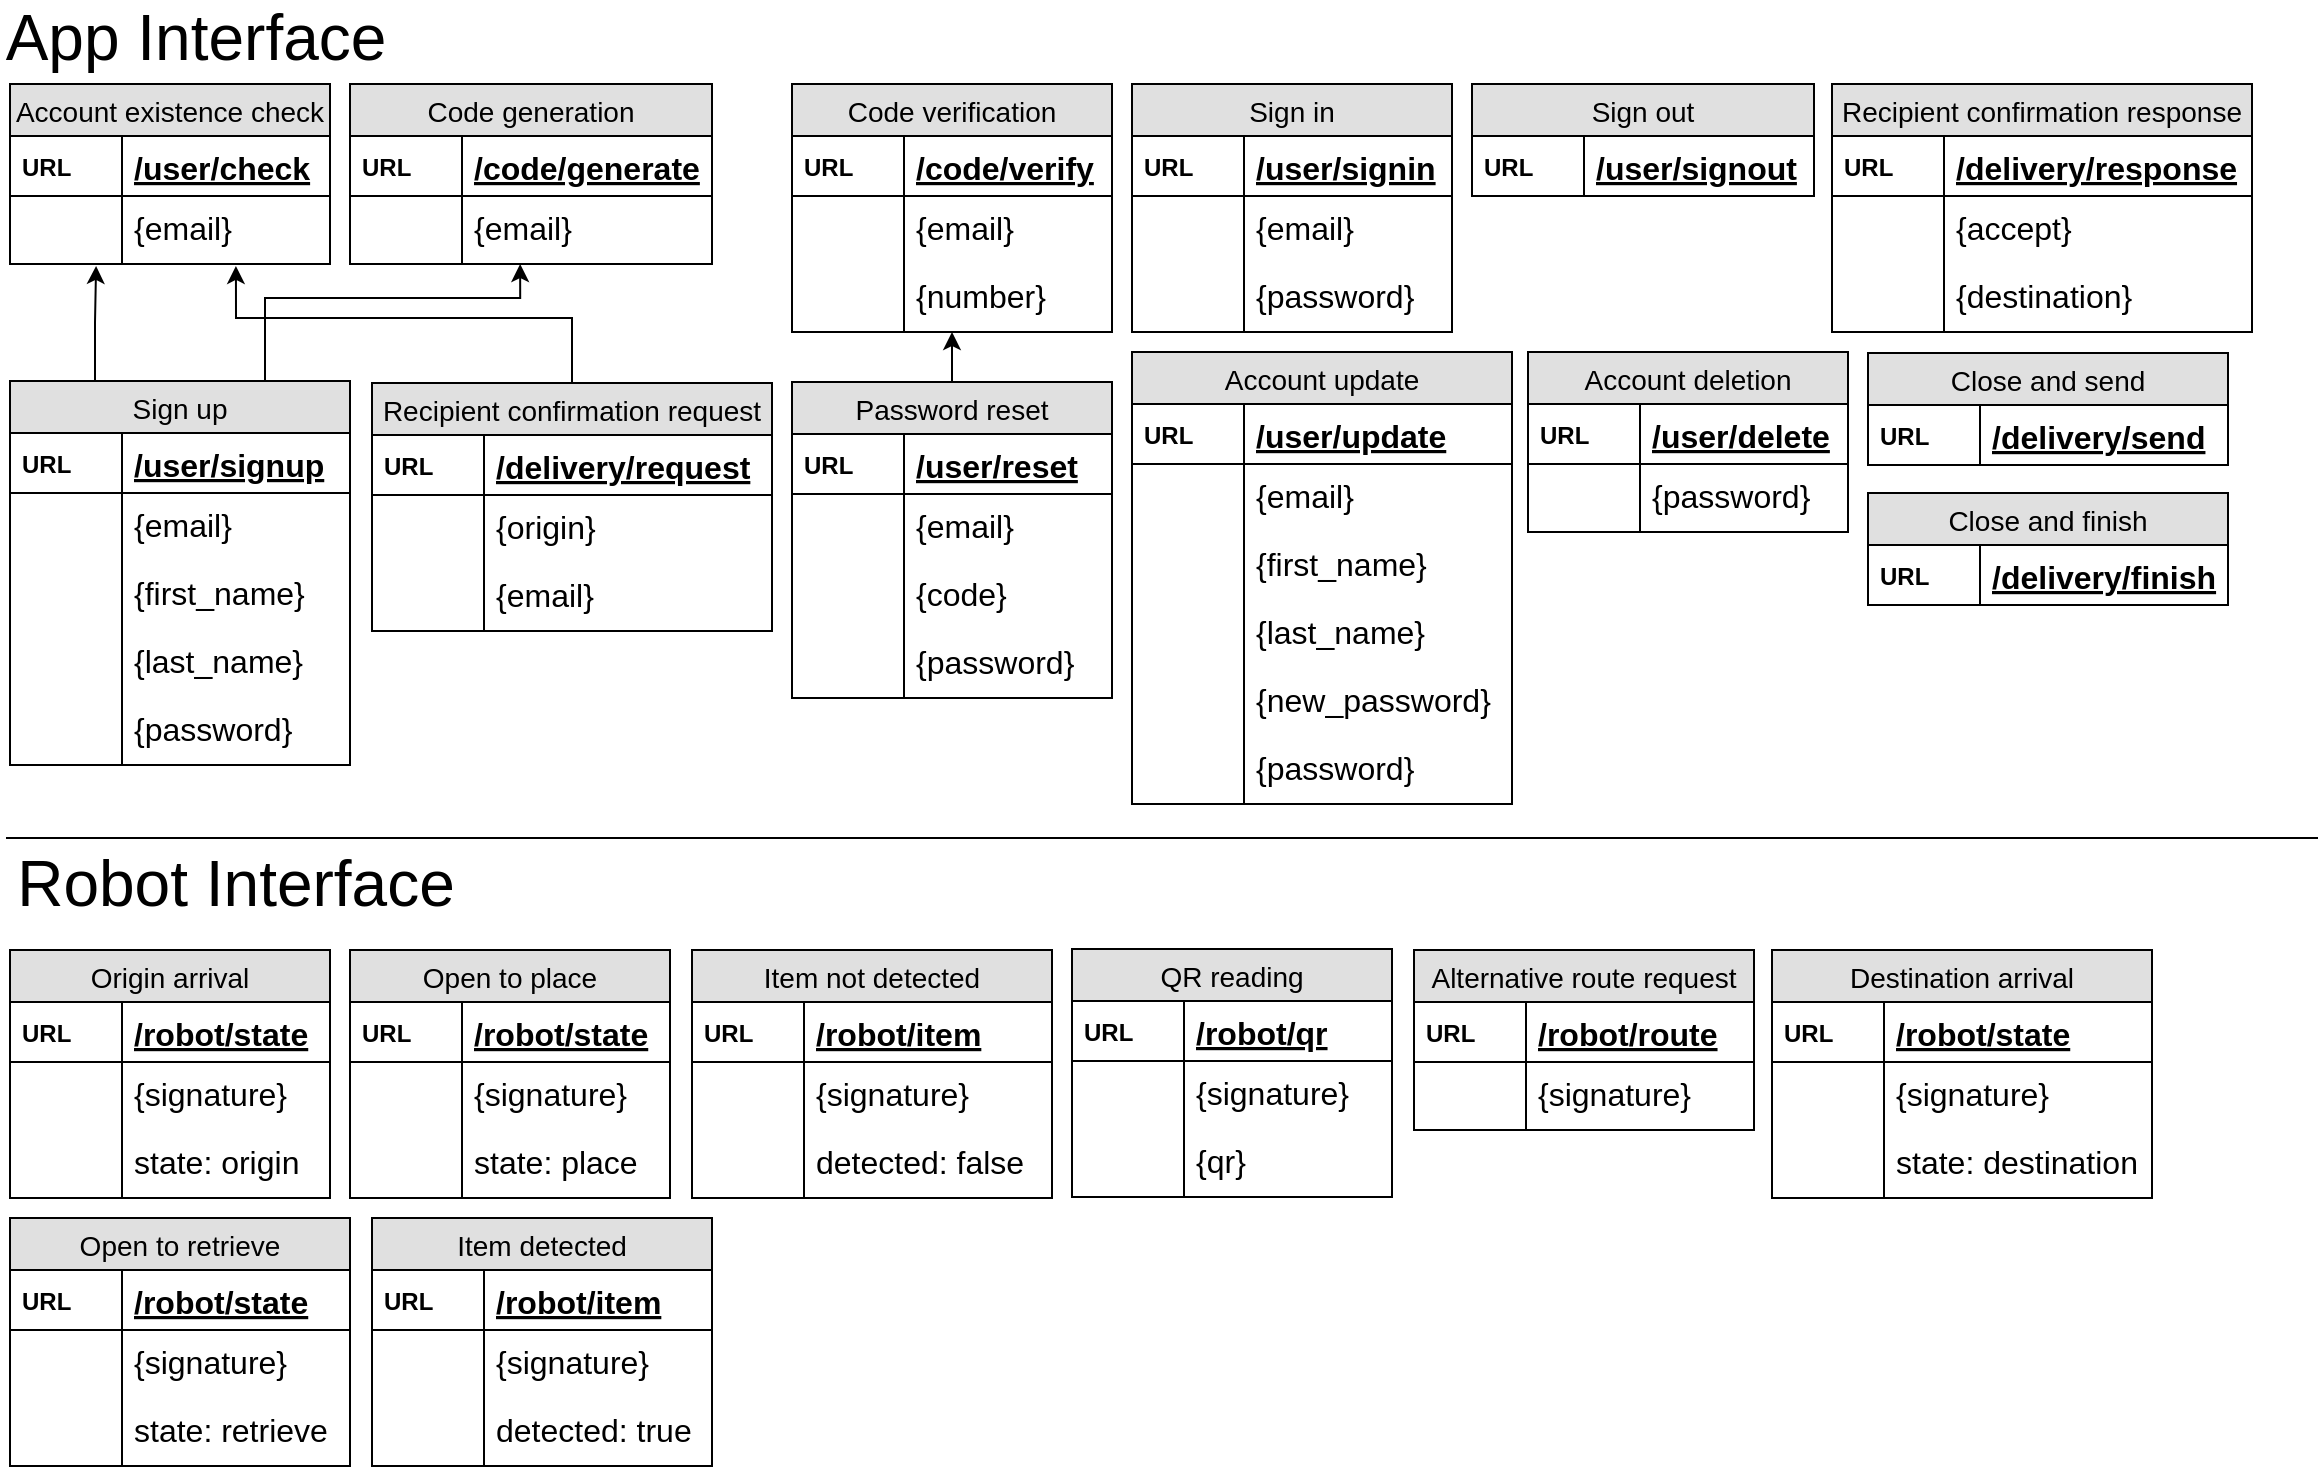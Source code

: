 <mxfile version="11.3.0" type="device" pages="1"><diagram id="qLUokXjdea6QC3ygZFsw" name="Page-1"><mxGraphModel dx="854" dy="490" grid="1" gridSize="10" guides="1" tooltips="1" connect="1" arrows="1" fold="1" page="1" pageScale="1" pageWidth="1169" pageHeight="827" math="0" shadow="0"><root><mxCell id="0"/><mxCell id="1" parent="0"/><mxCell id="Fvq5YDU1oEc0X2YI_mWo-116" style="edgeStyle=orthogonalEdgeStyle;rounded=0;orthogonalLoop=1;jettySize=auto;html=1;exitX=0.25;exitY=0;exitDx=0;exitDy=0;entryX=0.269;entryY=1.029;entryDx=0;entryDy=0;entryPerimeter=0;fontSize=16;" parent="1" source="Fvq5YDU1oEc0X2YI_mWo-38" target="Fvq5YDU1oEc0X2YI_mWo-17" edge="1"><mxGeometry relative="1" as="geometry"/></mxCell><mxCell id="Fvq5YDU1oEc0X2YI_mWo-119" style="edgeStyle=orthogonalEdgeStyle;rounded=0;orthogonalLoop=1;jettySize=auto;html=1;exitX=0.75;exitY=0;exitDx=0;exitDy=0;entryX=0.47;entryY=1;entryDx=0;entryDy=0;entryPerimeter=0;fontSize=16;" parent="1" source="Fvq5YDU1oEc0X2YI_mWo-38" target="Fvq5YDU1oEc0X2YI_mWo-22" edge="1"><mxGeometry relative="1" as="geometry"><Array as="points"><mxPoint x="137" y="150"/><mxPoint x="264" y="150"/></Array></mxGeometry></mxCell><mxCell id="Fvq5YDU1oEc0X2YI_mWo-38" value="Sign up" style="swimlane;fontStyle=0;childLayout=stackLayout;horizontal=1;startSize=26;fillColor=#e0e0e0;horizontalStack=0;resizeParent=1;resizeParentMax=0;resizeLast=0;collapsible=1;marginBottom=0;swimlaneFillColor=#ffffff;align=center;fontSize=14;" parent="1" vertex="1"><mxGeometry x="9" y="191.5" width="170" height="192" as="geometry"/></mxCell><mxCell id="Fvq5YDU1oEc0X2YI_mWo-39" value="/user/signup" style="shape=partialRectangle;top=0;left=0;right=0;bottom=1;align=left;verticalAlign=middle;fillColor=none;spacingLeft=60;spacingRight=4;overflow=hidden;rotatable=0;points=[[0,0.5],[1,0.5]];portConstraint=eastwest;dropTarget=0;fontStyle=5;fontSize=16;" parent="Fvq5YDU1oEc0X2YI_mWo-38" vertex="1"><mxGeometry y="26" width="170" height="30" as="geometry"/></mxCell><mxCell id="Fvq5YDU1oEc0X2YI_mWo-40" value="URL" style="shape=partialRectangle;fontStyle=1;top=0;left=0;bottom=0;fillColor=none;align=left;verticalAlign=middle;spacingLeft=4;spacingRight=4;overflow=hidden;rotatable=0;points=[];portConstraint=eastwest;part=1;fontSize=12;" parent="Fvq5YDU1oEc0X2YI_mWo-39" vertex="1" connectable="0"><mxGeometry width="56" height="30" as="geometry"/></mxCell><mxCell id="Fvq5YDU1oEc0X2YI_mWo-41" value="{email}" style="shape=partialRectangle;top=0;left=0;right=0;bottom=0;align=left;verticalAlign=top;fillColor=none;spacingLeft=60;spacingRight=4;overflow=hidden;rotatable=0;points=[[0,0.5],[1,0.5]];portConstraint=eastwest;dropTarget=0;fontSize=16;" parent="Fvq5YDU1oEc0X2YI_mWo-38" vertex="1"><mxGeometry y="56" width="170" height="34" as="geometry"/></mxCell><mxCell id="Fvq5YDU1oEc0X2YI_mWo-42" value="" style="shape=partialRectangle;top=0;left=0;bottom=0;fillColor=none;align=left;verticalAlign=top;spacingLeft=4;spacingRight=4;overflow=hidden;rotatable=0;points=[];portConstraint=eastwest;part=1;fontSize=12;" parent="Fvq5YDU1oEc0X2YI_mWo-41" vertex="1" connectable="0"><mxGeometry width="56" height="34" as="geometry"/></mxCell><mxCell id="Fvq5YDU1oEc0X2YI_mWo-45" value="{first_name}" style="shape=partialRectangle;top=0;left=0;right=0;bottom=0;align=left;verticalAlign=top;fillColor=none;spacingLeft=60;spacingRight=4;overflow=hidden;rotatable=0;points=[[0,0.5],[1,0.5]];portConstraint=eastwest;dropTarget=0;fontSize=16;" parent="Fvq5YDU1oEc0X2YI_mWo-38" vertex="1"><mxGeometry y="90" width="170" height="34" as="geometry"/></mxCell><mxCell id="Fvq5YDU1oEc0X2YI_mWo-46" value="" style="shape=partialRectangle;top=0;left=0;bottom=0;fillColor=none;align=left;verticalAlign=top;spacingLeft=4;spacingRight=4;overflow=hidden;rotatable=0;points=[];portConstraint=eastwest;part=1;fontSize=12;" parent="Fvq5YDU1oEc0X2YI_mWo-45" vertex="1" connectable="0"><mxGeometry width="56" height="34" as="geometry"/></mxCell><mxCell id="Fvq5YDU1oEc0X2YI_mWo-47" value="{last_name}" style="shape=partialRectangle;top=0;left=0;right=0;bottom=0;align=left;verticalAlign=top;fillColor=none;spacingLeft=60;spacingRight=4;overflow=hidden;rotatable=0;points=[[0,0.5],[1,0.5]];portConstraint=eastwest;dropTarget=0;fontSize=16;" parent="Fvq5YDU1oEc0X2YI_mWo-38" vertex="1"><mxGeometry y="124" width="170" height="34" as="geometry"/></mxCell><mxCell id="Fvq5YDU1oEc0X2YI_mWo-48" value="" style="shape=partialRectangle;top=0;left=0;bottom=0;fillColor=none;align=left;verticalAlign=top;spacingLeft=4;spacingRight=4;overflow=hidden;rotatable=0;points=[];portConstraint=eastwest;part=1;fontSize=12;" parent="Fvq5YDU1oEc0X2YI_mWo-47" vertex="1" connectable="0"><mxGeometry width="56" height="34" as="geometry"/></mxCell><mxCell id="Fvq5YDU1oEc0X2YI_mWo-43" value="{password}" style="shape=partialRectangle;top=0;left=0;right=0;bottom=0;align=left;verticalAlign=top;fillColor=none;spacingLeft=60;spacingRight=4;overflow=hidden;rotatable=0;points=[[0,0.5],[1,0.5]];portConstraint=eastwest;dropTarget=0;fontSize=16;" parent="Fvq5YDU1oEc0X2YI_mWo-38" vertex="1"><mxGeometry y="158" width="170" height="34" as="geometry"/></mxCell><mxCell id="Fvq5YDU1oEc0X2YI_mWo-44" value="" style="shape=partialRectangle;top=0;left=0;bottom=0;fillColor=none;align=left;verticalAlign=top;spacingLeft=4;spacingRight=4;overflow=hidden;rotatable=0;points=[];portConstraint=eastwest;part=1;fontSize=12;" parent="Fvq5YDU1oEc0X2YI_mWo-43" vertex="1" connectable="0"><mxGeometry width="56" height="34" as="geometry"/></mxCell><mxCell id="yZkCnDi-gQX_bTJoA0Rs-11" value="" style="endArrow=none;html=1;" parent="1" edge="1"><mxGeometry width="50" height="50" relative="1" as="geometry"><mxPoint x="7" y="420" as="sourcePoint"/><mxPoint x="1163" y="420" as="targetPoint"/></mxGeometry></mxCell><mxCell id="yZkCnDi-gQX_bTJoA0Rs-22" value="App Interface" style="text;html=1;strokeColor=none;fillColor=none;align=center;verticalAlign=middle;whiteSpace=wrap;rounded=0;fontSize=32;" parent="1" vertex="1"><mxGeometry x="4" y="10" width="196" height="20" as="geometry"/></mxCell><mxCell id="yZkCnDi-gQX_bTJoA0Rs-24" value="Robot Interface" style="text;html=1;strokeColor=none;fillColor=none;align=center;verticalAlign=middle;whiteSpace=wrap;rounded=0;fontSize=32;" parent="1" vertex="1"><mxGeometry x="9" y="433" width="226" height="20" as="geometry"/></mxCell><mxCell id="Fvq5YDU1oEc0X2YI_mWo-12" value="Account existence check" style="swimlane;fontStyle=0;childLayout=stackLayout;horizontal=1;startSize=26;fillColor=#e0e0e0;horizontalStack=0;resizeParent=1;resizeParentMax=0;resizeLast=0;collapsible=1;marginBottom=0;swimlaneFillColor=#ffffff;align=center;fontSize=14;" parent="1" vertex="1"><mxGeometry x="9" y="43" width="160" height="90" as="geometry"/></mxCell><mxCell id="Fvq5YDU1oEc0X2YI_mWo-15" value="/user/check" style="shape=partialRectangle;top=0;left=0;right=0;bottom=1;align=left;verticalAlign=middle;fillColor=none;spacingLeft=60;spacingRight=4;overflow=hidden;rotatable=0;points=[[0,0.5],[1,0.5]];portConstraint=eastwest;dropTarget=0;fontStyle=5;fontSize=16;" parent="Fvq5YDU1oEc0X2YI_mWo-12" vertex="1"><mxGeometry y="26" width="160" height="30" as="geometry"/></mxCell><mxCell id="Fvq5YDU1oEc0X2YI_mWo-16" value="URL" style="shape=partialRectangle;fontStyle=1;top=0;left=0;bottom=0;fillColor=none;align=left;verticalAlign=middle;spacingLeft=4;spacingRight=4;overflow=hidden;rotatable=0;points=[];portConstraint=eastwest;part=1;fontSize=12;" parent="Fvq5YDU1oEc0X2YI_mWo-15" vertex="1" connectable="0"><mxGeometry width="56" height="30" as="geometry"/></mxCell><mxCell id="Fvq5YDU1oEc0X2YI_mWo-17" value="{email}" style="shape=partialRectangle;top=0;left=0;right=0;bottom=0;align=left;verticalAlign=top;fillColor=none;spacingLeft=60;spacingRight=4;overflow=hidden;rotatable=0;points=[[0,0.5],[1,0.5]];portConstraint=eastwest;dropTarget=0;fontSize=16;" parent="Fvq5YDU1oEc0X2YI_mWo-12" vertex="1"><mxGeometry y="56" width="160" height="34" as="geometry"/></mxCell><mxCell id="Fvq5YDU1oEc0X2YI_mWo-18" value="" style="shape=partialRectangle;top=0;left=0;bottom=0;fillColor=none;align=left;verticalAlign=top;spacingLeft=4;spacingRight=4;overflow=hidden;rotatable=0;points=[];portConstraint=eastwest;part=1;fontSize=12;" parent="Fvq5YDU1oEc0X2YI_mWo-17" vertex="1" connectable="0"><mxGeometry width="56" height="34" as="geometry"/></mxCell><mxCell id="Fvq5YDU1oEc0X2YI_mWo-19" value="Code generation" style="swimlane;fontStyle=0;childLayout=stackLayout;horizontal=1;startSize=26;fillColor=#e0e0e0;horizontalStack=0;resizeParent=1;resizeParentMax=0;resizeLast=0;collapsible=1;marginBottom=0;swimlaneFillColor=#ffffff;align=center;fontSize=14;" parent="1" vertex="1"><mxGeometry x="179" y="43" width="181" height="90" as="geometry"/></mxCell><mxCell id="Fvq5YDU1oEc0X2YI_mWo-20" value="/code/generate" style="shape=partialRectangle;top=0;left=0;right=0;bottom=1;align=left;verticalAlign=middle;fillColor=none;spacingLeft=60;spacingRight=4;overflow=hidden;rotatable=0;points=[[0,0.5],[1,0.5]];portConstraint=eastwest;dropTarget=0;fontStyle=5;fontSize=16;" parent="Fvq5YDU1oEc0X2YI_mWo-19" vertex="1"><mxGeometry y="26" width="181" height="30" as="geometry"/></mxCell><mxCell id="Fvq5YDU1oEc0X2YI_mWo-21" value="URL" style="shape=partialRectangle;fontStyle=1;top=0;left=0;bottom=0;fillColor=none;align=left;verticalAlign=middle;spacingLeft=4;spacingRight=4;overflow=hidden;rotatable=0;points=[];portConstraint=eastwest;part=1;fontSize=12;" parent="Fvq5YDU1oEc0X2YI_mWo-20" vertex="1" connectable="0"><mxGeometry width="56" height="30" as="geometry"/></mxCell><mxCell id="Fvq5YDU1oEc0X2YI_mWo-22" value="{email}" style="shape=partialRectangle;top=0;left=0;right=0;bottom=0;align=left;verticalAlign=top;fillColor=none;spacingLeft=60;spacingRight=4;overflow=hidden;rotatable=0;points=[[0,0.5],[1,0.5]];portConstraint=eastwest;dropTarget=0;fontSize=16;" parent="Fvq5YDU1oEc0X2YI_mWo-19" vertex="1"><mxGeometry y="56" width="181" height="34" as="geometry"/></mxCell><mxCell id="Fvq5YDU1oEc0X2YI_mWo-23" value="" style="shape=partialRectangle;top=0;left=0;bottom=0;fillColor=none;align=left;verticalAlign=top;spacingLeft=4;spacingRight=4;overflow=hidden;rotatable=0;points=[];portConstraint=eastwest;part=1;fontSize=12;" parent="Fvq5YDU1oEc0X2YI_mWo-22" vertex="1" connectable="0"><mxGeometry width="56" height="34" as="geometry"/></mxCell><mxCell id="Fvq5YDU1oEc0X2YI_mWo-24" value="Code verification" style="swimlane;fontStyle=0;childLayout=stackLayout;horizontal=1;startSize=26;fillColor=#e0e0e0;horizontalStack=0;resizeParent=1;resizeParentMax=0;resizeLast=0;collapsible=1;marginBottom=0;swimlaneFillColor=#ffffff;align=center;fontSize=14;" parent="1" vertex="1"><mxGeometry x="400" y="43" width="160" height="124" as="geometry"/></mxCell><mxCell id="Fvq5YDU1oEc0X2YI_mWo-25" value="/code/verify" style="shape=partialRectangle;top=0;left=0;right=0;bottom=1;align=left;verticalAlign=middle;fillColor=none;spacingLeft=60;spacingRight=4;overflow=hidden;rotatable=0;points=[[0,0.5],[1,0.5]];portConstraint=eastwest;dropTarget=0;fontStyle=5;fontSize=16;" parent="Fvq5YDU1oEc0X2YI_mWo-24" vertex="1"><mxGeometry y="26" width="160" height="30" as="geometry"/></mxCell><mxCell id="Fvq5YDU1oEc0X2YI_mWo-26" value="URL" style="shape=partialRectangle;fontStyle=1;top=0;left=0;bottom=0;fillColor=none;align=left;verticalAlign=middle;spacingLeft=4;spacingRight=4;overflow=hidden;rotatable=0;points=[];portConstraint=eastwest;part=1;fontSize=12;" parent="Fvq5YDU1oEc0X2YI_mWo-25" vertex="1" connectable="0"><mxGeometry width="56" height="30" as="geometry"/></mxCell><mxCell id="Fvq5YDU1oEc0X2YI_mWo-27" value="{email}" style="shape=partialRectangle;top=0;left=0;right=0;bottom=0;align=left;verticalAlign=top;fillColor=none;spacingLeft=60;spacingRight=4;overflow=hidden;rotatable=0;points=[[0,0.5],[1,0.5]];portConstraint=eastwest;dropTarget=0;fontSize=16;" parent="Fvq5YDU1oEc0X2YI_mWo-24" vertex="1"><mxGeometry y="56" width="160" height="34" as="geometry"/></mxCell><mxCell id="Fvq5YDU1oEc0X2YI_mWo-28" value="" style="shape=partialRectangle;top=0;left=0;bottom=0;fillColor=none;align=left;verticalAlign=top;spacingLeft=4;spacingRight=4;overflow=hidden;rotatable=0;points=[];portConstraint=eastwest;part=1;fontSize=12;" parent="Fvq5YDU1oEc0X2YI_mWo-27" vertex="1" connectable="0"><mxGeometry width="56" height="34" as="geometry"/></mxCell><mxCell id="Fvq5YDU1oEc0X2YI_mWo-29" value="{number}" style="shape=partialRectangle;top=0;left=0;right=0;bottom=0;align=left;verticalAlign=top;fillColor=none;spacingLeft=60;spacingRight=4;overflow=hidden;rotatable=0;points=[[0,0.5],[1,0.5]];portConstraint=eastwest;dropTarget=0;fontSize=16;" parent="Fvq5YDU1oEc0X2YI_mWo-24" vertex="1"><mxGeometry y="90" width="160" height="34" as="geometry"/></mxCell><mxCell id="Fvq5YDU1oEc0X2YI_mWo-30" value="" style="shape=partialRectangle;top=0;left=0;bottom=0;fillColor=none;align=left;verticalAlign=top;spacingLeft=4;spacingRight=4;overflow=hidden;rotatable=0;points=[];portConstraint=eastwest;part=1;fontSize=12;" parent="Fvq5YDU1oEc0X2YI_mWo-29" vertex="1" connectable="0"><mxGeometry width="56" height="34" as="geometry"/></mxCell><mxCell id="Fvq5YDU1oEc0X2YI_mWo-31" value="Sign in" style="swimlane;fontStyle=0;childLayout=stackLayout;horizontal=1;startSize=26;fillColor=#e0e0e0;horizontalStack=0;resizeParent=1;resizeParentMax=0;resizeLast=0;collapsible=1;marginBottom=0;swimlaneFillColor=#ffffff;align=center;fontSize=14;" parent="1" vertex="1"><mxGeometry x="570" y="43" width="160" height="124" as="geometry"/></mxCell><mxCell id="Fvq5YDU1oEc0X2YI_mWo-32" value="/user/signin" style="shape=partialRectangle;top=0;left=0;right=0;bottom=1;align=left;verticalAlign=middle;fillColor=none;spacingLeft=60;spacingRight=4;overflow=hidden;rotatable=0;points=[[0,0.5],[1,0.5]];portConstraint=eastwest;dropTarget=0;fontStyle=5;fontSize=16;" parent="Fvq5YDU1oEc0X2YI_mWo-31" vertex="1"><mxGeometry y="26" width="160" height="30" as="geometry"/></mxCell><mxCell id="Fvq5YDU1oEc0X2YI_mWo-33" value="URL" style="shape=partialRectangle;fontStyle=1;top=0;left=0;bottom=0;fillColor=none;align=left;verticalAlign=middle;spacingLeft=4;spacingRight=4;overflow=hidden;rotatable=0;points=[];portConstraint=eastwest;part=1;fontSize=12;" parent="Fvq5YDU1oEc0X2YI_mWo-32" vertex="1" connectable="0"><mxGeometry width="56" height="30" as="geometry"/></mxCell><mxCell id="Fvq5YDU1oEc0X2YI_mWo-34" value="{email}" style="shape=partialRectangle;top=0;left=0;right=0;bottom=0;align=left;verticalAlign=top;fillColor=none;spacingLeft=60;spacingRight=4;overflow=hidden;rotatable=0;points=[[0,0.5],[1,0.5]];portConstraint=eastwest;dropTarget=0;fontSize=16;" parent="Fvq5YDU1oEc0X2YI_mWo-31" vertex="1"><mxGeometry y="56" width="160" height="34" as="geometry"/></mxCell><mxCell id="Fvq5YDU1oEc0X2YI_mWo-35" value="" style="shape=partialRectangle;top=0;left=0;bottom=0;fillColor=none;align=left;verticalAlign=top;spacingLeft=4;spacingRight=4;overflow=hidden;rotatable=0;points=[];portConstraint=eastwest;part=1;fontSize=12;" parent="Fvq5YDU1oEc0X2YI_mWo-34" vertex="1" connectable="0"><mxGeometry width="56" height="34" as="geometry"/></mxCell><mxCell id="Fvq5YDU1oEc0X2YI_mWo-36" value="{password}" style="shape=partialRectangle;top=0;left=0;right=0;bottom=0;align=left;verticalAlign=top;fillColor=none;spacingLeft=60;spacingRight=4;overflow=hidden;rotatable=0;points=[[0,0.5],[1,0.5]];portConstraint=eastwest;dropTarget=0;fontSize=16;" parent="Fvq5YDU1oEc0X2YI_mWo-31" vertex="1"><mxGeometry y="90" width="160" height="34" as="geometry"/></mxCell><mxCell id="Fvq5YDU1oEc0X2YI_mWo-37" value="" style="shape=partialRectangle;top=0;left=0;bottom=0;fillColor=none;align=left;verticalAlign=top;spacingLeft=4;spacingRight=4;overflow=hidden;rotatable=0;points=[];portConstraint=eastwest;part=1;fontSize=12;" parent="Fvq5YDU1oEc0X2YI_mWo-36" vertex="1" connectable="0"><mxGeometry width="56" height="34" as="geometry"/></mxCell><mxCell id="Fvq5YDU1oEc0X2YI_mWo-120" style="edgeStyle=orthogonalEdgeStyle;rounded=0;orthogonalLoop=1;jettySize=auto;html=1;exitX=0.5;exitY=0;exitDx=0;exitDy=0;entryX=0.5;entryY=1;entryDx=0;entryDy=0;entryPerimeter=0;fontSize=16;" parent="1" source="Fvq5YDU1oEc0X2YI_mWo-49" target="Fvq5YDU1oEc0X2YI_mWo-29" edge="1"><mxGeometry relative="1" as="geometry"/></mxCell><mxCell id="Fvq5YDU1oEc0X2YI_mWo-49" value="Password reset" style="swimlane;fontStyle=0;childLayout=stackLayout;horizontal=1;startSize=26;fillColor=#e0e0e0;horizontalStack=0;resizeParent=1;resizeParentMax=0;resizeLast=0;collapsible=1;marginBottom=0;swimlaneFillColor=#ffffff;align=center;fontSize=14;" parent="1" vertex="1"><mxGeometry x="400" y="192" width="160" height="158" as="geometry"/></mxCell><mxCell id="Fvq5YDU1oEc0X2YI_mWo-50" value="/user/reset" style="shape=partialRectangle;top=0;left=0;right=0;bottom=1;align=left;verticalAlign=middle;fillColor=none;spacingLeft=60;spacingRight=4;overflow=hidden;rotatable=0;points=[[0,0.5],[1,0.5]];portConstraint=eastwest;dropTarget=0;fontStyle=5;fontSize=16;" parent="Fvq5YDU1oEc0X2YI_mWo-49" vertex="1"><mxGeometry y="26" width="160" height="30" as="geometry"/></mxCell><mxCell id="Fvq5YDU1oEc0X2YI_mWo-51" value="URL" style="shape=partialRectangle;fontStyle=1;top=0;left=0;bottom=0;fillColor=none;align=left;verticalAlign=middle;spacingLeft=4;spacingRight=4;overflow=hidden;rotatable=0;points=[];portConstraint=eastwest;part=1;fontSize=12;" parent="Fvq5YDU1oEc0X2YI_mWo-50" vertex="1" connectable="0"><mxGeometry width="56" height="30" as="geometry"/></mxCell><mxCell id="Fvq5YDU1oEc0X2YI_mWo-52" value="{email}" style="shape=partialRectangle;top=0;left=0;right=0;bottom=0;align=left;verticalAlign=top;fillColor=none;spacingLeft=60;spacingRight=4;overflow=hidden;rotatable=0;points=[[0,0.5],[1,0.5]];portConstraint=eastwest;dropTarget=0;fontSize=16;" parent="Fvq5YDU1oEc0X2YI_mWo-49" vertex="1"><mxGeometry y="56" width="160" height="34" as="geometry"/></mxCell><mxCell id="Fvq5YDU1oEc0X2YI_mWo-53" value="" style="shape=partialRectangle;top=0;left=0;bottom=0;fillColor=none;align=left;verticalAlign=top;spacingLeft=4;spacingRight=4;overflow=hidden;rotatable=0;points=[];portConstraint=eastwest;part=1;fontSize=12;" parent="Fvq5YDU1oEc0X2YI_mWo-52" vertex="1" connectable="0"><mxGeometry width="56" height="34" as="geometry"/></mxCell><mxCell id="Fvq5YDU1oEc0X2YI_mWo-56" value="{code}" style="shape=partialRectangle;top=0;left=0;right=0;bottom=0;align=left;verticalAlign=top;fillColor=none;spacingLeft=60;spacingRight=4;overflow=hidden;rotatable=0;points=[[0,0.5],[1,0.5]];portConstraint=eastwest;dropTarget=0;fontSize=16;" parent="Fvq5YDU1oEc0X2YI_mWo-49" vertex="1"><mxGeometry y="90" width="160" height="34" as="geometry"/></mxCell><mxCell id="Fvq5YDU1oEc0X2YI_mWo-57" value="" style="shape=partialRectangle;top=0;left=0;bottom=0;fillColor=none;align=left;verticalAlign=top;spacingLeft=4;spacingRight=4;overflow=hidden;rotatable=0;points=[];portConstraint=eastwest;part=1;fontSize=12;" parent="Fvq5YDU1oEc0X2YI_mWo-56" vertex="1" connectable="0"><mxGeometry width="56" height="34" as="geometry"/></mxCell><mxCell id="Fvq5YDU1oEc0X2YI_mWo-54" value="{password}" style="shape=partialRectangle;top=0;left=0;right=0;bottom=0;align=left;verticalAlign=top;fillColor=none;spacingLeft=60;spacingRight=4;overflow=hidden;rotatable=0;points=[[0,0.5],[1,0.5]];portConstraint=eastwest;dropTarget=0;fontSize=16;" parent="Fvq5YDU1oEc0X2YI_mWo-49" vertex="1"><mxGeometry y="124" width="160" height="34" as="geometry"/></mxCell><mxCell id="Fvq5YDU1oEc0X2YI_mWo-55" value="" style="shape=partialRectangle;top=0;left=0;bottom=0;fillColor=none;align=left;verticalAlign=top;spacingLeft=4;spacingRight=4;overflow=hidden;rotatable=0;points=[];portConstraint=eastwest;part=1;fontSize=12;" parent="Fvq5YDU1oEc0X2YI_mWo-54" vertex="1" connectable="0"><mxGeometry width="56" height="34" as="geometry"/></mxCell><mxCell id="Fvq5YDU1oEc0X2YI_mWo-58" value="Sign out" style="swimlane;fontStyle=0;childLayout=stackLayout;horizontal=1;startSize=26;fillColor=#e0e0e0;horizontalStack=0;resizeParent=1;resizeParentMax=0;resizeLast=0;collapsible=1;marginBottom=0;swimlaneFillColor=#ffffff;align=center;fontSize=14;" parent="1" vertex="1"><mxGeometry x="740" y="43" width="171" height="56" as="geometry"/></mxCell><mxCell id="Fvq5YDU1oEc0X2YI_mWo-59" value="/user/signout" style="shape=partialRectangle;top=0;left=0;right=0;bottom=1;align=left;verticalAlign=middle;fillColor=none;spacingLeft=60;spacingRight=4;overflow=hidden;rotatable=0;points=[[0,0.5],[1,0.5]];portConstraint=eastwest;dropTarget=0;fontStyle=5;fontSize=16;" parent="Fvq5YDU1oEc0X2YI_mWo-58" vertex="1"><mxGeometry y="26" width="171" height="30" as="geometry"/></mxCell><mxCell id="Fvq5YDU1oEc0X2YI_mWo-60" value="URL" style="shape=partialRectangle;fontStyle=1;top=0;left=0;bottom=0;fillColor=none;align=left;verticalAlign=middle;spacingLeft=4;spacingRight=4;overflow=hidden;rotatable=0;points=[];portConstraint=eastwest;part=1;fontSize=12;" parent="Fvq5YDU1oEc0X2YI_mWo-59" vertex="1" connectable="0"><mxGeometry width="56" height="30" as="geometry"/></mxCell><mxCell id="Fvq5YDU1oEc0X2YI_mWo-117" style="edgeStyle=orthogonalEdgeStyle;rounded=0;orthogonalLoop=1;jettySize=auto;html=1;exitX=0.5;exitY=0;exitDx=0;exitDy=0;entryX=0.706;entryY=1.029;entryDx=0;entryDy=0;entryPerimeter=0;fontSize=16;" parent="1" source="Fvq5YDU1oEc0X2YI_mWo-67" target="Fvq5YDU1oEc0X2YI_mWo-17" edge="1"><mxGeometry relative="1" as="geometry"><Array as="points"><mxPoint x="290" y="160"/><mxPoint x="122" y="160"/></Array></mxGeometry></mxCell><mxCell id="Fvq5YDU1oEc0X2YI_mWo-67" value="Recipient confirmation request" style="swimlane;fontStyle=0;childLayout=stackLayout;horizontal=1;startSize=26;fillColor=#e0e0e0;horizontalStack=0;resizeParent=1;resizeParentMax=0;resizeLast=0;collapsible=1;marginBottom=0;swimlaneFillColor=#ffffff;align=center;fontSize=14;" parent="1" vertex="1"><mxGeometry x="190" y="192.5" width="200" height="124" as="geometry"/></mxCell><mxCell id="Fvq5YDU1oEc0X2YI_mWo-68" value="/delivery/request" style="shape=partialRectangle;top=0;left=0;right=0;bottom=1;align=left;verticalAlign=middle;fillColor=none;spacingLeft=60;spacingRight=4;overflow=hidden;rotatable=0;points=[[0,0.5],[1,0.5]];portConstraint=eastwest;dropTarget=0;fontStyle=5;fontSize=16;" parent="Fvq5YDU1oEc0X2YI_mWo-67" vertex="1"><mxGeometry y="26" width="200" height="30" as="geometry"/></mxCell><mxCell id="Fvq5YDU1oEc0X2YI_mWo-69" value="URL" style="shape=partialRectangle;fontStyle=1;top=0;left=0;bottom=0;fillColor=none;align=left;verticalAlign=middle;spacingLeft=4;spacingRight=4;overflow=hidden;rotatable=0;points=[];portConstraint=eastwest;part=1;fontSize=12;" parent="Fvq5YDU1oEc0X2YI_mWo-68" vertex="1" connectable="0"><mxGeometry width="56" height="30" as="geometry"/></mxCell><mxCell id="Fvq5YDU1oEc0X2YI_mWo-70" value="{origin}" style="shape=partialRectangle;top=0;left=0;right=0;bottom=0;align=left;verticalAlign=top;fillColor=none;spacingLeft=60;spacingRight=4;overflow=hidden;rotatable=0;points=[[0,0.5],[1,0.5]];portConstraint=eastwest;dropTarget=0;fontSize=16;" parent="Fvq5YDU1oEc0X2YI_mWo-67" vertex="1"><mxGeometry y="56" width="200" height="34" as="geometry"/></mxCell><mxCell id="Fvq5YDU1oEc0X2YI_mWo-71" value="" style="shape=partialRectangle;top=0;left=0;bottom=0;fillColor=none;align=left;verticalAlign=top;spacingLeft=4;spacingRight=4;overflow=hidden;rotatable=0;points=[];portConstraint=eastwest;part=1;fontSize=12;" parent="Fvq5YDU1oEc0X2YI_mWo-70" vertex="1" connectable="0"><mxGeometry width="56" height="34" as="geometry"/></mxCell><mxCell id="Fvq5YDU1oEc0X2YI_mWo-78" value="{email}" style="shape=partialRectangle;top=0;left=0;right=0;bottom=0;align=left;verticalAlign=top;fillColor=none;spacingLeft=60;spacingRight=4;overflow=hidden;rotatable=0;points=[[0,0.5],[1,0.5]];portConstraint=eastwest;dropTarget=0;fontSize=16;" parent="Fvq5YDU1oEc0X2YI_mWo-67" vertex="1"><mxGeometry y="90" width="200" height="34" as="geometry"/></mxCell><mxCell id="Fvq5YDU1oEc0X2YI_mWo-79" value="" style="shape=partialRectangle;top=0;left=0;bottom=0;fillColor=none;align=left;verticalAlign=top;spacingLeft=4;spacingRight=4;overflow=hidden;rotatable=0;points=[];portConstraint=eastwest;part=1;fontSize=12;" parent="Fvq5YDU1oEc0X2YI_mWo-78" vertex="1" connectable="0"><mxGeometry width="56" height="34" as="geometry"/></mxCell><mxCell id="Fvq5YDU1oEc0X2YI_mWo-80" value="Recipient confirmation response" style="swimlane;fontStyle=0;childLayout=stackLayout;horizontal=1;startSize=26;fillColor=#e0e0e0;horizontalStack=0;resizeParent=1;resizeParentMax=0;resizeLast=0;collapsible=1;marginBottom=0;swimlaneFillColor=#ffffff;align=center;fontSize=14;" parent="1" vertex="1"><mxGeometry x="920" y="43" width="210" height="124" as="geometry"/></mxCell><mxCell id="Fvq5YDU1oEc0X2YI_mWo-81" value="/delivery/response" style="shape=partialRectangle;top=0;left=0;right=0;bottom=1;align=left;verticalAlign=middle;fillColor=none;spacingLeft=60;spacingRight=4;overflow=hidden;rotatable=0;points=[[0,0.5],[1,0.5]];portConstraint=eastwest;dropTarget=0;fontStyle=5;fontSize=16;" parent="Fvq5YDU1oEc0X2YI_mWo-80" vertex="1"><mxGeometry y="26" width="210" height="30" as="geometry"/></mxCell><mxCell id="Fvq5YDU1oEc0X2YI_mWo-82" value="URL" style="shape=partialRectangle;fontStyle=1;top=0;left=0;bottom=0;fillColor=none;align=left;verticalAlign=middle;spacingLeft=4;spacingRight=4;overflow=hidden;rotatable=0;points=[];portConstraint=eastwest;part=1;fontSize=12;" parent="Fvq5YDU1oEc0X2YI_mWo-81" vertex="1" connectable="0"><mxGeometry width="56" height="30" as="geometry"/></mxCell><mxCell id="Fvq5YDU1oEc0X2YI_mWo-83" value="{accept}" style="shape=partialRectangle;top=0;left=0;right=0;bottom=0;align=left;verticalAlign=top;fillColor=none;spacingLeft=60;spacingRight=4;overflow=hidden;rotatable=0;points=[[0,0.5],[1,0.5]];portConstraint=eastwest;dropTarget=0;fontSize=16;" parent="Fvq5YDU1oEc0X2YI_mWo-80" vertex="1"><mxGeometry y="56" width="210" height="34" as="geometry"/></mxCell><mxCell id="Fvq5YDU1oEc0X2YI_mWo-84" value="" style="shape=partialRectangle;top=0;left=0;bottom=0;fillColor=none;align=left;verticalAlign=top;spacingLeft=4;spacingRight=4;overflow=hidden;rotatable=0;points=[];portConstraint=eastwest;part=1;fontSize=12;" parent="Fvq5YDU1oEc0X2YI_mWo-83" vertex="1" connectable="0"><mxGeometry width="56" height="34" as="geometry"/></mxCell><mxCell id="Fvq5YDU1oEc0X2YI_mWo-85" value="{destination}" style="shape=partialRectangle;top=0;left=0;right=0;bottom=0;align=left;verticalAlign=top;fillColor=none;spacingLeft=60;spacingRight=4;overflow=hidden;rotatable=0;points=[[0,0.5],[1,0.5]];portConstraint=eastwest;dropTarget=0;fontSize=16;" parent="Fvq5YDU1oEc0X2YI_mWo-80" vertex="1"><mxGeometry y="90" width="210" height="34" as="geometry"/></mxCell><mxCell id="Fvq5YDU1oEc0X2YI_mWo-86" value="" style="shape=partialRectangle;top=0;left=0;bottom=0;fillColor=none;align=left;verticalAlign=top;spacingLeft=4;spacingRight=4;overflow=hidden;rotatable=0;points=[];portConstraint=eastwest;part=1;fontSize=12;" parent="Fvq5YDU1oEc0X2YI_mWo-85" vertex="1" connectable="0"><mxGeometry width="56" height="34" as="geometry"/></mxCell><mxCell id="Fvq5YDU1oEc0X2YI_mWo-87" value="Account update" style="swimlane;fontStyle=0;childLayout=stackLayout;horizontal=1;startSize=26;fillColor=#e0e0e0;horizontalStack=0;resizeParent=1;resizeParentMax=0;resizeLast=0;collapsible=1;marginBottom=0;swimlaneFillColor=#ffffff;align=center;fontSize=14;" parent="1" vertex="1"><mxGeometry x="570" y="177" width="190" height="226" as="geometry"/></mxCell><mxCell id="Fvq5YDU1oEc0X2YI_mWo-88" value="/user/update" style="shape=partialRectangle;top=0;left=0;right=0;bottom=1;align=left;verticalAlign=middle;fillColor=none;spacingLeft=60;spacingRight=4;overflow=hidden;rotatable=0;points=[[0,0.5],[1,0.5]];portConstraint=eastwest;dropTarget=0;fontStyle=5;fontSize=16;" parent="Fvq5YDU1oEc0X2YI_mWo-87" vertex="1"><mxGeometry y="26" width="190" height="30" as="geometry"/></mxCell><mxCell id="Fvq5YDU1oEc0X2YI_mWo-89" value="URL" style="shape=partialRectangle;fontStyle=1;top=0;left=0;bottom=0;fillColor=none;align=left;verticalAlign=middle;spacingLeft=4;spacingRight=4;overflow=hidden;rotatable=0;points=[];portConstraint=eastwest;part=1;fontSize=12;" parent="Fvq5YDU1oEc0X2YI_mWo-88" vertex="1" connectable="0"><mxGeometry width="56" height="30" as="geometry"/></mxCell><mxCell id="Fvq5YDU1oEc0X2YI_mWo-90" value="{email}" style="shape=partialRectangle;top=0;left=0;right=0;bottom=0;align=left;verticalAlign=top;fillColor=none;spacingLeft=60;spacingRight=4;overflow=hidden;rotatable=0;points=[[0,0.5],[1,0.5]];portConstraint=eastwest;dropTarget=0;fontSize=16;" parent="Fvq5YDU1oEc0X2YI_mWo-87" vertex="1"><mxGeometry y="56" width="190" height="34" as="geometry"/></mxCell><mxCell id="Fvq5YDU1oEc0X2YI_mWo-91" value="" style="shape=partialRectangle;top=0;left=0;bottom=0;fillColor=none;align=left;verticalAlign=top;spacingLeft=4;spacingRight=4;overflow=hidden;rotatable=0;points=[];portConstraint=eastwest;part=1;fontSize=12;" parent="Fvq5YDU1oEc0X2YI_mWo-90" vertex="1" connectable="0"><mxGeometry width="56" height="34" as="geometry"/></mxCell><mxCell id="Fvq5YDU1oEc0X2YI_mWo-92" value="{first_name}" style="shape=partialRectangle;top=0;left=0;right=0;bottom=0;align=left;verticalAlign=top;fillColor=none;spacingLeft=60;spacingRight=4;overflow=hidden;rotatable=0;points=[[0,0.5],[1,0.5]];portConstraint=eastwest;dropTarget=0;fontSize=16;" parent="Fvq5YDU1oEc0X2YI_mWo-87" vertex="1"><mxGeometry y="90" width="190" height="34" as="geometry"/></mxCell><mxCell id="Fvq5YDU1oEc0X2YI_mWo-93" value="" style="shape=partialRectangle;top=0;left=0;bottom=0;fillColor=none;align=left;verticalAlign=top;spacingLeft=4;spacingRight=4;overflow=hidden;rotatable=0;points=[];portConstraint=eastwest;part=1;fontSize=12;" parent="Fvq5YDU1oEc0X2YI_mWo-92" vertex="1" connectable="0"><mxGeometry width="56" height="34" as="geometry"/></mxCell><mxCell id="Fvq5YDU1oEc0X2YI_mWo-94" value="{last_name}" style="shape=partialRectangle;top=0;left=0;right=0;bottom=0;align=left;verticalAlign=top;fillColor=none;spacingLeft=60;spacingRight=4;overflow=hidden;rotatable=0;points=[[0,0.5],[1,0.5]];portConstraint=eastwest;dropTarget=0;fontSize=16;" parent="Fvq5YDU1oEc0X2YI_mWo-87" vertex="1"><mxGeometry y="124" width="190" height="34" as="geometry"/></mxCell><mxCell id="Fvq5YDU1oEc0X2YI_mWo-95" value="" style="shape=partialRectangle;top=0;left=0;bottom=0;fillColor=none;align=left;verticalAlign=top;spacingLeft=4;spacingRight=4;overflow=hidden;rotatable=0;points=[];portConstraint=eastwest;part=1;fontSize=12;" parent="Fvq5YDU1oEc0X2YI_mWo-94" vertex="1" connectable="0"><mxGeometry width="56" height="34" as="geometry"/></mxCell><mxCell id="Fvq5YDU1oEc0X2YI_mWo-97" value="{new_password}" style="shape=partialRectangle;top=0;left=0;right=0;bottom=0;align=left;verticalAlign=top;fillColor=none;spacingLeft=60;spacingRight=4;overflow=hidden;rotatable=0;points=[[0,0.5],[1,0.5]];portConstraint=eastwest;dropTarget=0;fontSize=16;" parent="Fvq5YDU1oEc0X2YI_mWo-87" vertex="1"><mxGeometry y="158" width="190" height="34" as="geometry"/></mxCell><mxCell id="Fvq5YDU1oEc0X2YI_mWo-98" value="" style="shape=partialRectangle;top=0;left=0;bottom=0;fillColor=none;align=left;verticalAlign=top;spacingLeft=4;spacingRight=4;overflow=hidden;rotatable=0;points=[];portConstraint=eastwest;part=1;fontSize=12;" parent="Fvq5YDU1oEc0X2YI_mWo-97" vertex="1" connectable="0"><mxGeometry width="56" height="34" as="geometry"/></mxCell><mxCell id="Fvq5YDU1oEc0X2YI_mWo-99" value="{password}" style="shape=partialRectangle;top=0;left=0;right=0;bottom=0;align=left;verticalAlign=top;fillColor=none;spacingLeft=60;spacingRight=4;overflow=hidden;rotatable=0;points=[[0,0.5],[1,0.5]];portConstraint=eastwest;dropTarget=0;fontSize=16;" parent="Fvq5YDU1oEc0X2YI_mWo-87" vertex="1"><mxGeometry y="192" width="190" height="34" as="geometry"/></mxCell><mxCell id="Fvq5YDU1oEc0X2YI_mWo-100" value="" style="shape=partialRectangle;top=0;left=0;bottom=0;fillColor=none;align=left;verticalAlign=top;spacingLeft=4;spacingRight=4;overflow=hidden;rotatable=0;points=[];portConstraint=eastwest;part=1;fontSize=12;" parent="Fvq5YDU1oEc0X2YI_mWo-99" vertex="1" connectable="0"><mxGeometry width="56" height="34" as="geometry"/></mxCell><mxCell id="Fvq5YDU1oEc0X2YI_mWo-101" value="Account deletion" style="swimlane;fontStyle=0;childLayout=stackLayout;horizontal=1;startSize=26;fillColor=#e0e0e0;horizontalStack=0;resizeParent=1;resizeParentMax=0;resizeLast=0;collapsible=1;marginBottom=0;swimlaneFillColor=#ffffff;align=center;fontSize=14;" parent="1" vertex="1"><mxGeometry x="768" y="177" width="160" height="90" as="geometry"/></mxCell><mxCell id="Fvq5YDU1oEc0X2YI_mWo-102" value="/user/delete" style="shape=partialRectangle;top=0;left=0;right=0;bottom=1;align=left;verticalAlign=middle;fillColor=none;spacingLeft=60;spacingRight=4;overflow=hidden;rotatable=0;points=[[0,0.5],[1,0.5]];portConstraint=eastwest;dropTarget=0;fontStyle=5;fontSize=16;" parent="Fvq5YDU1oEc0X2YI_mWo-101" vertex="1"><mxGeometry y="26" width="160" height="30" as="geometry"/></mxCell><mxCell id="Fvq5YDU1oEc0X2YI_mWo-103" value="URL" style="shape=partialRectangle;fontStyle=1;top=0;left=0;bottom=0;fillColor=none;align=left;verticalAlign=middle;spacingLeft=4;spacingRight=4;overflow=hidden;rotatable=0;points=[];portConstraint=eastwest;part=1;fontSize=12;" parent="Fvq5YDU1oEc0X2YI_mWo-102" vertex="1" connectable="0"><mxGeometry width="56" height="30" as="geometry"/></mxCell><mxCell id="Fvq5YDU1oEc0X2YI_mWo-104" value="{password}" style="shape=partialRectangle;top=0;left=0;right=0;bottom=0;align=left;verticalAlign=top;fillColor=none;spacingLeft=60;spacingRight=4;overflow=hidden;rotatable=0;points=[[0,0.5],[1,0.5]];portConstraint=eastwest;dropTarget=0;fontSize=16;" parent="Fvq5YDU1oEc0X2YI_mWo-101" vertex="1"><mxGeometry y="56" width="160" height="34" as="geometry"/></mxCell><mxCell id="Fvq5YDU1oEc0X2YI_mWo-105" value="" style="shape=partialRectangle;top=0;left=0;bottom=0;fillColor=none;align=left;verticalAlign=top;spacingLeft=4;spacingRight=4;overflow=hidden;rotatable=0;points=[];portConstraint=eastwest;part=1;fontSize=12;" parent="Fvq5YDU1oEc0X2YI_mWo-104" vertex="1" connectable="0"><mxGeometry width="56" height="34" as="geometry"/></mxCell><mxCell id="Fvq5YDU1oEc0X2YI_mWo-107" value="Close and send" style="swimlane;fontStyle=0;childLayout=stackLayout;horizontal=1;startSize=26;fillColor=#e0e0e0;horizontalStack=0;resizeParent=1;resizeParentMax=0;resizeLast=0;collapsible=1;marginBottom=0;swimlaneFillColor=#ffffff;align=center;fontSize=14;" parent="1" vertex="1"><mxGeometry x="938" y="177.5" width="180" height="56" as="geometry"/></mxCell><mxCell id="Fvq5YDU1oEc0X2YI_mWo-108" value="/delivery/send" style="shape=partialRectangle;top=0;left=0;right=0;bottom=1;align=left;verticalAlign=middle;fillColor=none;spacingLeft=60;spacingRight=4;overflow=hidden;rotatable=0;points=[[0,0.5],[1,0.5]];portConstraint=eastwest;dropTarget=0;fontStyle=5;fontSize=16;" parent="Fvq5YDU1oEc0X2YI_mWo-107" vertex="1"><mxGeometry y="26" width="180" height="30" as="geometry"/></mxCell><mxCell id="Fvq5YDU1oEc0X2YI_mWo-109" value="URL" style="shape=partialRectangle;fontStyle=1;top=0;left=0;bottom=0;fillColor=none;align=left;verticalAlign=middle;spacingLeft=4;spacingRight=4;overflow=hidden;rotatable=0;points=[];portConstraint=eastwest;part=1;fontSize=12;" parent="Fvq5YDU1oEc0X2YI_mWo-108" vertex="1" connectable="0"><mxGeometry width="56" height="30" as="geometry"/></mxCell><mxCell id="Fvq5YDU1oEc0X2YI_mWo-112" value="Close and finish" style="swimlane;fontStyle=0;childLayout=stackLayout;horizontal=1;startSize=26;fillColor=#e0e0e0;horizontalStack=0;resizeParent=1;resizeParentMax=0;resizeLast=0;collapsible=1;marginBottom=0;swimlaneFillColor=#ffffff;align=center;fontSize=14;" parent="1" vertex="1"><mxGeometry x="938" y="247.5" width="180" height="56" as="geometry"/></mxCell><mxCell id="Fvq5YDU1oEc0X2YI_mWo-113" value="/delivery/finish" style="shape=partialRectangle;top=0;left=0;right=0;bottom=1;align=left;verticalAlign=middle;fillColor=none;spacingLeft=60;spacingRight=4;overflow=hidden;rotatable=0;points=[[0,0.5],[1,0.5]];portConstraint=eastwest;dropTarget=0;fontStyle=5;fontSize=16;" parent="Fvq5YDU1oEc0X2YI_mWo-112" vertex="1"><mxGeometry y="26" width="180" height="30" as="geometry"/></mxCell><mxCell id="Fvq5YDU1oEc0X2YI_mWo-114" value="URL" style="shape=partialRectangle;fontStyle=1;top=0;left=0;bottom=0;fillColor=none;align=left;verticalAlign=middle;spacingLeft=4;spacingRight=4;overflow=hidden;rotatable=0;points=[];portConstraint=eastwest;part=1;fontSize=12;" parent="Fvq5YDU1oEc0X2YI_mWo-113" vertex="1" connectable="0"><mxGeometry width="56" height="30" as="geometry"/></mxCell><mxCell id="zweW3AJs08LqG3moTnqk-12" value="Origin arrival" style="swimlane;fontStyle=0;childLayout=stackLayout;horizontal=1;startSize=26;fillColor=#e0e0e0;horizontalStack=0;resizeParent=1;resizeParentMax=0;resizeLast=0;collapsible=1;marginBottom=0;swimlaneFillColor=#ffffff;align=center;fontSize=14;" parent="1" vertex="1"><mxGeometry x="9" y="476" width="160" height="124" as="geometry"/></mxCell><mxCell id="zweW3AJs08LqG3moTnqk-13" value="/robot/state" style="shape=partialRectangle;top=0;left=0;right=0;bottom=1;align=left;verticalAlign=middle;fillColor=none;spacingLeft=60;spacingRight=4;overflow=hidden;rotatable=0;points=[[0,0.5],[1,0.5]];portConstraint=eastwest;dropTarget=0;fontStyle=5;fontSize=16;" parent="zweW3AJs08LqG3moTnqk-12" vertex="1"><mxGeometry y="26" width="160" height="30" as="geometry"/></mxCell><mxCell id="zweW3AJs08LqG3moTnqk-14" value="URL" style="shape=partialRectangle;fontStyle=1;top=0;left=0;bottom=0;fillColor=none;align=left;verticalAlign=middle;spacingLeft=4;spacingRight=4;overflow=hidden;rotatable=0;points=[];portConstraint=eastwest;part=1;fontSize=12;" parent="zweW3AJs08LqG3moTnqk-13" vertex="1" connectable="0"><mxGeometry width="56" height="30" as="geometry"/></mxCell><mxCell id="zweW3AJs08LqG3moTnqk-15" value="{signature}" style="shape=partialRectangle;top=0;left=0;right=0;bottom=0;align=left;verticalAlign=top;fillColor=none;spacingLeft=60;spacingRight=4;overflow=hidden;rotatable=0;points=[[0,0.5],[1,0.5]];portConstraint=eastwest;dropTarget=0;fontSize=16;" parent="zweW3AJs08LqG3moTnqk-12" vertex="1"><mxGeometry y="56" width="160" height="34" as="geometry"/></mxCell><mxCell id="zweW3AJs08LqG3moTnqk-16" value="" style="shape=partialRectangle;top=0;left=0;bottom=0;fillColor=none;align=left;verticalAlign=top;spacingLeft=4;spacingRight=4;overflow=hidden;rotatable=0;points=[];portConstraint=eastwest;part=1;fontSize=12;" parent="zweW3AJs08LqG3moTnqk-15" vertex="1" connectable="0"><mxGeometry width="56" height="34" as="geometry"/></mxCell><mxCell id="HJHuly3S_YjQJ-pexBsA-1" value="state: origin" style="shape=partialRectangle;top=0;left=0;right=0;bottom=0;align=left;verticalAlign=top;fillColor=none;spacingLeft=60;spacingRight=4;overflow=hidden;rotatable=0;points=[[0,0.5],[1,0.5]];portConstraint=eastwest;dropTarget=0;fontSize=16;" vertex="1" parent="zweW3AJs08LqG3moTnqk-12"><mxGeometry y="90" width="160" height="34" as="geometry"/></mxCell><mxCell id="HJHuly3S_YjQJ-pexBsA-2" value="" style="shape=partialRectangle;top=0;left=0;bottom=0;fillColor=none;align=left;verticalAlign=top;spacingLeft=4;spacingRight=4;overflow=hidden;rotatable=0;points=[];portConstraint=eastwest;part=1;fontSize=12;" vertex="1" connectable="0" parent="HJHuly3S_YjQJ-pexBsA-1"><mxGeometry width="56" height="34" as="geometry"/></mxCell><mxCell id="zweW3AJs08LqG3moTnqk-21" value="Open to place" style="swimlane;fontStyle=0;childLayout=stackLayout;horizontal=1;startSize=26;fillColor=#e0e0e0;horizontalStack=0;resizeParent=1;resizeParentMax=0;resizeLast=0;collapsible=1;marginBottom=0;swimlaneFillColor=#ffffff;align=center;fontSize=14;" parent="1" vertex="1"><mxGeometry x="179" y="476" width="160" height="124" as="geometry"/></mxCell><mxCell id="zweW3AJs08LqG3moTnqk-22" value="/robot/state" style="shape=partialRectangle;top=0;left=0;right=0;bottom=1;align=left;verticalAlign=middle;fillColor=none;spacingLeft=60;spacingRight=4;overflow=hidden;rotatable=0;points=[[0,0.5],[1,0.5]];portConstraint=eastwest;dropTarget=0;fontStyle=5;fontSize=16;" parent="zweW3AJs08LqG3moTnqk-21" vertex="1"><mxGeometry y="26" width="160" height="30" as="geometry"/></mxCell><mxCell id="zweW3AJs08LqG3moTnqk-23" value="URL" style="shape=partialRectangle;fontStyle=1;top=0;left=0;bottom=0;fillColor=none;align=left;verticalAlign=middle;spacingLeft=4;spacingRight=4;overflow=hidden;rotatable=0;points=[];portConstraint=eastwest;part=1;fontSize=12;" parent="zweW3AJs08LqG3moTnqk-22" vertex="1" connectable="0"><mxGeometry width="56" height="30" as="geometry"/></mxCell><mxCell id="zweW3AJs08LqG3moTnqk-24" value="{signature}" style="shape=partialRectangle;top=0;left=0;right=0;bottom=0;align=left;verticalAlign=top;fillColor=none;spacingLeft=60;spacingRight=4;overflow=hidden;rotatable=0;points=[[0,0.5],[1,0.5]];portConstraint=eastwest;dropTarget=0;fontSize=16;" parent="zweW3AJs08LqG3moTnqk-21" vertex="1"><mxGeometry y="56" width="160" height="34" as="geometry"/></mxCell><mxCell id="zweW3AJs08LqG3moTnqk-25" value="" style="shape=partialRectangle;top=0;left=0;bottom=0;fillColor=none;align=left;verticalAlign=top;spacingLeft=4;spacingRight=4;overflow=hidden;rotatable=0;points=[];portConstraint=eastwest;part=1;fontSize=12;" parent="zweW3AJs08LqG3moTnqk-24" vertex="1" connectable="0"><mxGeometry width="56" height="34" as="geometry"/></mxCell><mxCell id="HJHuly3S_YjQJ-pexBsA-3" value="state: place" style="shape=partialRectangle;top=0;left=0;right=0;bottom=0;align=left;verticalAlign=top;fillColor=none;spacingLeft=60;spacingRight=4;overflow=hidden;rotatable=0;points=[[0,0.5],[1,0.5]];portConstraint=eastwest;dropTarget=0;fontSize=16;" vertex="1" parent="zweW3AJs08LqG3moTnqk-21"><mxGeometry y="90" width="160" height="34" as="geometry"/></mxCell><mxCell id="HJHuly3S_YjQJ-pexBsA-4" value="" style="shape=partialRectangle;top=0;left=0;bottom=0;fillColor=none;align=left;verticalAlign=top;spacingLeft=4;spacingRight=4;overflow=hidden;rotatable=0;points=[];portConstraint=eastwest;part=1;fontSize=12;" vertex="1" connectable="0" parent="HJHuly3S_YjQJ-pexBsA-3"><mxGeometry width="56" height="34" as="geometry"/></mxCell><mxCell id="zweW3AJs08LqG3moTnqk-26" value="Item not detected" style="swimlane;fontStyle=0;childLayout=stackLayout;horizontal=1;startSize=26;fillColor=#e0e0e0;horizontalStack=0;resizeParent=1;resizeParentMax=0;resizeLast=0;collapsible=1;marginBottom=0;swimlaneFillColor=#ffffff;align=center;fontSize=14;" parent="1" vertex="1"><mxGeometry x="350" y="476" width="180" height="124" as="geometry"/></mxCell><mxCell id="zweW3AJs08LqG3moTnqk-27" value="/robot/item" style="shape=partialRectangle;top=0;left=0;right=0;bottom=1;align=left;verticalAlign=middle;fillColor=none;spacingLeft=60;spacingRight=4;overflow=hidden;rotatable=0;points=[[0,0.5],[1,0.5]];portConstraint=eastwest;dropTarget=0;fontStyle=5;fontSize=16;" parent="zweW3AJs08LqG3moTnqk-26" vertex="1"><mxGeometry y="26" width="180" height="30" as="geometry"/></mxCell><mxCell id="zweW3AJs08LqG3moTnqk-28" value="URL" style="shape=partialRectangle;fontStyle=1;top=0;left=0;bottom=0;fillColor=none;align=left;verticalAlign=middle;spacingLeft=4;spacingRight=4;overflow=hidden;rotatable=0;points=[];portConstraint=eastwest;part=1;fontSize=12;" parent="zweW3AJs08LqG3moTnqk-27" vertex="1" connectable="0"><mxGeometry width="56" height="30" as="geometry"/></mxCell><mxCell id="zweW3AJs08LqG3moTnqk-29" value="{signature}" style="shape=partialRectangle;top=0;left=0;right=0;bottom=0;align=left;verticalAlign=top;fillColor=none;spacingLeft=60;spacingRight=4;overflow=hidden;rotatable=0;points=[[0,0.5],[1,0.5]];portConstraint=eastwest;dropTarget=0;fontSize=16;" parent="zweW3AJs08LqG3moTnqk-26" vertex="1"><mxGeometry y="56" width="180" height="34" as="geometry"/></mxCell><mxCell id="zweW3AJs08LqG3moTnqk-30" value="" style="shape=partialRectangle;top=0;left=0;bottom=0;fillColor=none;align=left;verticalAlign=top;spacingLeft=4;spacingRight=4;overflow=hidden;rotatable=0;points=[];portConstraint=eastwest;part=1;fontSize=12;" parent="zweW3AJs08LqG3moTnqk-29" vertex="1" connectable="0"><mxGeometry width="56" height="34" as="geometry"/></mxCell><mxCell id="HJHuly3S_YjQJ-pexBsA-5" value="detected: false" style="shape=partialRectangle;top=0;left=0;right=0;bottom=0;align=left;verticalAlign=top;fillColor=none;spacingLeft=60;spacingRight=4;overflow=hidden;rotatable=0;points=[[0,0.5],[1,0.5]];portConstraint=eastwest;dropTarget=0;fontSize=16;" vertex="1" parent="zweW3AJs08LqG3moTnqk-26"><mxGeometry y="90" width="180" height="34" as="geometry"/></mxCell><mxCell id="HJHuly3S_YjQJ-pexBsA-6" value="" style="shape=partialRectangle;top=0;left=0;bottom=0;fillColor=none;align=left;verticalAlign=top;spacingLeft=4;spacingRight=4;overflow=hidden;rotatable=0;points=[];portConstraint=eastwest;part=1;fontSize=12;" vertex="1" connectable="0" parent="HJHuly3S_YjQJ-pexBsA-5"><mxGeometry width="56" height="34" as="geometry"/></mxCell><mxCell id="zweW3AJs08LqG3moTnqk-36" value="QR reading" style="swimlane;fontStyle=0;childLayout=stackLayout;horizontal=1;startSize=26;fillColor=#e0e0e0;horizontalStack=0;resizeParent=1;resizeParentMax=0;resizeLast=0;collapsible=1;marginBottom=0;swimlaneFillColor=#ffffff;align=center;fontSize=14;" parent="1" vertex="1"><mxGeometry x="540" y="475.5" width="160" height="124" as="geometry"/></mxCell><mxCell id="zweW3AJs08LqG3moTnqk-37" value="/robot/qr" style="shape=partialRectangle;top=0;left=0;right=0;bottom=1;align=left;verticalAlign=middle;fillColor=none;spacingLeft=60;spacingRight=4;overflow=hidden;rotatable=0;points=[[0,0.5],[1,0.5]];portConstraint=eastwest;dropTarget=0;fontStyle=5;fontSize=16;" parent="zweW3AJs08LqG3moTnqk-36" vertex="1"><mxGeometry y="26" width="160" height="30" as="geometry"/></mxCell><mxCell id="zweW3AJs08LqG3moTnqk-38" value="URL" style="shape=partialRectangle;fontStyle=1;top=0;left=0;bottom=0;fillColor=none;align=left;verticalAlign=middle;spacingLeft=4;spacingRight=4;overflow=hidden;rotatable=0;points=[];portConstraint=eastwest;part=1;fontSize=12;" parent="zweW3AJs08LqG3moTnqk-37" vertex="1" connectable="0"><mxGeometry width="56" height="30" as="geometry"/></mxCell><mxCell id="zweW3AJs08LqG3moTnqk-39" value="{signature}" style="shape=partialRectangle;top=0;left=0;right=0;bottom=0;align=left;verticalAlign=top;fillColor=none;spacingLeft=60;spacingRight=4;overflow=hidden;rotatable=0;points=[[0,0.5],[1,0.5]];portConstraint=eastwest;dropTarget=0;fontSize=16;" parent="zweW3AJs08LqG3moTnqk-36" vertex="1"><mxGeometry y="56" width="160" height="34" as="geometry"/></mxCell><mxCell id="zweW3AJs08LqG3moTnqk-40" value="" style="shape=partialRectangle;top=0;left=0;bottom=0;fillColor=none;align=left;verticalAlign=top;spacingLeft=4;spacingRight=4;overflow=hidden;rotatable=0;points=[];portConstraint=eastwest;part=1;fontSize=12;" parent="zweW3AJs08LqG3moTnqk-39" vertex="1" connectable="0"><mxGeometry width="56" height="34" as="geometry"/></mxCell><mxCell id="HJHuly3S_YjQJ-pexBsA-7" value="{qr}" style="shape=partialRectangle;top=0;left=0;right=0;bottom=0;align=left;verticalAlign=top;fillColor=none;spacingLeft=60;spacingRight=4;overflow=hidden;rotatable=0;points=[[0,0.5],[1,0.5]];portConstraint=eastwest;dropTarget=0;fontSize=16;" vertex="1" parent="zweW3AJs08LqG3moTnqk-36"><mxGeometry y="90" width="160" height="34" as="geometry"/></mxCell><mxCell id="HJHuly3S_YjQJ-pexBsA-8" value="" style="shape=partialRectangle;top=0;left=0;bottom=0;fillColor=none;align=left;verticalAlign=top;spacingLeft=4;spacingRight=4;overflow=hidden;rotatable=0;points=[];portConstraint=eastwest;part=1;fontSize=12;" vertex="1" connectable="0" parent="HJHuly3S_YjQJ-pexBsA-7"><mxGeometry width="56" height="34" as="geometry"/></mxCell><mxCell id="zweW3AJs08LqG3moTnqk-41" value="Alternative route request" style="swimlane;fontStyle=0;childLayout=stackLayout;horizontal=1;startSize=26;fillColor=#e0e0e0;horizontalStack=0;resizeParent=1;resizeParentMax=0;resizeLast=0;collapsible=1;marginBottom=0;swimlaneFillColor=#ffffff;align=center;fontSize=14;" parent="1" vertex="1"><mxGeometry x="711" y="476" width="170" height="90" as="geometry"/></mxCell><mxCell id="zweW3AJs08LqG3moTnqk-42" value="/robot/route" style="shape=partialRectangle;top=0;left=0;right=0;bottom=1;align=left;verticalAlign=middle;fillColor=none;spacingLeft=60;spacingRight=4;overflow=hidden;rotatable=0;points=[[0,0.5],[1,0.5]];portConstraint=eastwest;dropTarget=0;fontStyle=5;fontSize=16;" parent="zweW3AJs08LqG3moTnqk-41" vertex="1"><mxGeometry y="26" width="170" height="30" as="geometry"/></mxCell><mxCell id="zweW3AJs08LqG3moTnqk-43" value="URL" style="shape=partialRectangle;fontStyle=1;top=0;left=0;bottom=0;fillColor=none;align=left;verticalAlign=middle;spacingLeft=4;spacingRight=4;overflow=hidden;rotatable=0;points=[];portConstraint=eastwest;part=1;fontSize=12;" parent="zweW3AJs08LqG3moTnqk-42" vertex="1" connectable="0"><mxGeometry width="56" height="30" as="geometry"/></mxCell><mxCell id="HJHuly3S_YjQJ-pexBsA-11" value="{signature}" style="shape=partialRectangle;top=0;left=0;right=0;bottom=0;align=left;verticalAlign=top;fillColor=none;spacingLeft=60;spacingRight=4;overflow=hidden;rotatable=0;points=[[0,0.5],[1,0.5]];portConstraint=eastwest;dropTarget=0;fontSize=16;" vertex="1" parent="zweW3AJs08LqG3moTnqk-41"><mxGeometry y="56" width="170" height="34" as="geometry"/></mxCell><mxCell id="HJHuly3S_YjQJ-pexBsA-12" value="" style="shape=partialRectangle;top=0;left=0;bottom=0;fillColor=none;align=left;verticalAlign=top;spacingLeft=4;spacingRight=4;overflow=hidden;rotatable=0;points=[];portConstraint=eastwest;part=1;fontSize=12;" vertex="1" connectable="0" parent="HJHuly3S_YjQJ-pexBsA-11"><mxGeometry width="56" height="34" as="geometry"/></mxCell><mxCell id="zweW3AJs08LqG3moTnqk-46" value="Destination arrival" style="swimlane;fontStyle=0;childLayout=stackLayout;horizontal=1;startSize=26;fillColor=#e0e0e0;horizontalStack=0;resizeParent=1;resizeParentMax=0;resizeLast=0;collapsible=1;marginBottom=0;swimlaneFillColor=#ffffff;align=center;fontSize=14;" parent="1" vertex="1"><mxGeometry x="890" y="476" width="190" height="124" as="geometry"/></mxCell><mxCell id="zweW3AJs08LqG3moTnqk-47" value="/robot/state" style="shape=partialRectangle;top=0;left=0;right=0;bottom=1;align=left;verticalAlign=middle;fillColor=none;spacingLeft=60;spacingRight=4;overflow=hidden;rotatable=0;points=[[0,0.5],[1,0.5]];portConstraint=eastwest;dropTarget=0;fontStyle=5;fontSize=16;" parent="zweW3AJs08LqG3moTnqk-46" vertex="1"><mxGeometry y="26" width="190" height="30" as="geometry"/></mxCell><mxCell id="zweW3AJs08LqG3moTnqk-48" value="URL" style="shape=partialRectangle;fontStyle=1;top=0;left=0;bottom=0;fillColor=none;align=left;verticalAlign=middle;spacingLeft=4;spacingRight=4;overflow=hidden;rotatable=0;points=[];portConstraint=eastwest;part=1;fontSize=12;" parent="zweW3AJs08LqG3moTnqk-47" vertex="1" connectable="0"><mxGeometry width="56" height="30" as="geometry"/></mxCell><mxCell id="zweW3AJs08LqG3moTnqk-49" value="{signature}" style="shape=partialRectangle;top=0;left=0;right=0;bottom=0;align=left;verticalAlign=top;fillColor=none;spacingLeft=60;spacingRight=4;overflow=hidden;rotatable=0;points=[[0,0.5],[1,0.5]];portConstraint=eastwest;dropTarget=0;fontSize=16;" parent="zweW3AJs08LqG3moTnqk-46" vertex="1"><mxGeometry y="56" width="190" height="34" as="geometry"/></mxCell><mxCell id="zweW3AJs08LqG3moTnqk-50" value="" style="shape=partialRectangle;top=0;left=0;bottom=0;fillColor=none;align=left;verticalAlign=top;spacingLeft=4;spacingRight=4;overflow=hidden;rotatable=0;points=[];portConstraint=eastwest;part=1;fontSize=12;" parent="zweW3AJs08LqG3moTnqk-49" vertex="1" connectable="0"><mxGeometry width="56" height="34" as="geometry"/></mxCell><mxCell id="HJHuly3S_YjQJ-pexBsA-13" value="state: destination" style="shape=partialRectangle;top=0;left=0;right=0;bottom=0;align=left;verticalAlign=top;fillColor=none;spacingLeft=60;spacingRight=4;overflow=hidden;rotatable=0;points=[[0,0.5],[1,0.5]];portConstraint=eastwest;dropTarget=0;fontSize=16;" vertex="1" parent="zweW3AJs08LqG3moTnqk-46"><mxGeometry y="90" width="190" height="34" as="geometry"/></mxCell><mxCell id="HJHuly3S_YjQJ-pexBsA-14" value="" style="shape=partialRectangle;top=0;left=0;bottom=0;fillColor=none;align=left;verticalAlign=top;spacingLeft=4;spacingRight=4;overflow=hidden;rotatable=0;points=[];portConstraint=eastwest;part=1;fontSize=12;" vertex="1" connectable="0" parent="HJHuly3S_YjQJ-pexBsA-13"><mxGeometry width="56" height="34" as="geometry"/></mxCell><mxCell id="zweW3AJs08LqG3moTnqk-51" value="Open to retrieve" style="swimlane;fontStyle=0;childLayout=stackLayout;horizontal=1;startSize=26;fillColor=#e0e0e0;horizontalStack=0;resizeParent=1;resizeParentMax=0;resizeLast=0;collapsible=1;marginBottom=0;swimlaneFillColor=#ffffff;align=center;fontSize=14;" parent="1" vertex="1"><mxGeometry x="9" y="610" width="170" height="124" as="geometry"/></mxCell><mxCell id="zweW3AJs08LqG3moTnqk-52" value="/robot/state" style="shape=partialRectangle;top=0;left=0;right=0;bottom=1;align=left;verticalAlign=middle;fillColor=none;spacingLeft=60;spacingRight=4;overflow=hidden;rotatable=0;points=[[0,0.5],[1,0.5]];portConstraint=eastwest;dropTarget=0;fontStyle=5;fontSize=16;" parent="zweW3AJs08LqG3moTnqk-51" vertex="1"><mxGeometry y="26" width="170" height="30" as="geometry"/></mxCell><mxCell id="zweW3AJs08LqG3moTnqk-53" value="URL" style="shape=partialRectangle;fontStyle=1;top=0;left=0;bottom=0;fillColor=none;align=left;verticalAlign=middle;spacingLeft=4;spacingRight=4;overflow=hidden;rotatable=0;points=[];portConstraint=eastwest;part=1;fontSize=12;" parent="zweW3AJs08LqG3moTnqk-52" vertex="1" connectable="0"><mxGeometry width="56" height="30" as="geometry"/></mxCell><mxCell id="zweW3AJs08LqG3moTnqk-54" value="{signature}" style="shape=partialRectangle;top=0;left=0;right=0;bottom=0;align=left;verticalAlign=top;fillColor=none;spacingLeft=60;spacingRight=4;overflow=hidden;rotatable=0;points=[[0,0.5],[1,0.5]];portConstraint=eastwest;dropTarget=0;fontSize=16;" parent="zweW3AJs08LqG3moTnqk-51" vertex="1"><mxGeometry y="56" width="170" height="34" as="geometry"/></mxCell><mxCell id="zweW3AJs08LqG3moTnqk-55" value="" style="shape=partialRectangle;top=0;left=0;bottom=0;fillColor=none;align=left;verticalAlign=top;spacingLeft=4;spacingRight=4;overflow=hidden;rotatable=0;points=[];portConstraint=eastwest;part=1;fontSize=12;" parent="zweW3AJs08LqG3moTnqk-54" vertex="1" connectable="0"><mxGeometry width="56" height="34" as="geometry"/></mxCell><mxCell id="HJHuly3S_YjQJ-pexBsA-15" value="state: retrieve" style="shape=partialRectangle;top=0;left=0;right=0;bottom=0;align=left;verticalAlign=top;fillColor=none;spacingLeft=60;spacingRight=4;overflow=hidden;rotatable=0;points=[[0,0.5],[1,0.5]];portConstraint=eastwest;dropTarget=0;fontSize=16;" vertex="1" parent="zweW3AJs08LqG3moTnqk-51"><mxGeometry y="90" width="170" height="34" as="geometry"/></mxCell><mxCell id="HJHuly3S_YjQJ-pexBsA-16" value="" style="shape=partialRectangle;top=0;left=0;bottom=0;fillColor=none;align=left;verticalAlign=top;spacingLeft=4;spacingRight=4;overflow=hidden;rotatable=0;points=[];portConstraint=eastwest;part=1;fontSize=12;" vertex="1" connectable="0" parent="HJHuly3S_YjQJ-pexBsA-15"><mxGeometry width="56" height="34" as="geometry"/></mxCell><mxCell id="zweW3AJs08LqG3moTnqk-56" value="Item detected" style="swimlane;fontStyle=0;childLayout=stackLayout;horizontal=1;startSize=26;fillColor=#e0e0e0;horizontalStack=0;resizeParent=1;resizeParentMax=0;resizeLast=0;collapsible=1;marginBottom=0;swimlaneFillColor=#ffffff;align=center;fontSize=14;" parent="1" vertex="1"><mxGeometry x="190" y="610" width="170" height="124" as="geometry"/></mxCell><mxCell id="zweW3AJs08LqG3moTnqk-57" value="/robot/item" style="shape=partialRectangle;top=0;left=0;right=0;bottom=1;align=left;verticalAlign=middle;fillColor=none;spacingLeft=60;spacingRight=4;overflow=hidden;rotatable=0;points=[[0,0.5],[1,0.5]];portConstraint=eastwest;dropTarget=0;fontStyle=5;fontSize=16;" parent="zweW3AJs08LqG3moTnqk-56" vertex="1"><mxGeometry y="26" width="170" height="30" as="geometry"/></mxCell><mxCell id="zweW3AJs08LqG3moTnqk-58" value="URL" style="shape=partialRectangle;fontStyle=1;top=0;left=0;bottom=0;fillColor=none;align=left;verticalAlign=middle;spacingLeft=4;spacingRight=4;overflow=hidden;rotatable=0;points=[];portConstraint=eastwest;part=1;fontSize=12;" parent="zweW3AJs08LqG3moTnqk-57" vertex="1" connectable="0"><mxGeometry width="56" height="30" as="geometry"/></mxCell><mxCell id="zweW3AJs08LqG3moTnqk-59" value="{signature}" style="shape=partialRectangle;top=0;left=0;right=0;bottom=0;align=left;verticalAlign=top;fillColor=none;spacingLeft=60;spacingRight=4;overflow=hidden;rotatable=0;points=[[0,0.5],[1,0.5]];portConstraint=eastwest;dropTarget=0;fontSize=16;" parent="zweW3AJs08LqG3moTnqk-56" vertex="1"><mxGeometry y="56" width="170" height="34" as="geometry"/></mxCell><mxCell id="zweW3AJs08LqG3moTnqk-60" value="" style="shape=partialRectangle;top=0;left=0;bottom=0;fillColor=none;align=left;verticalAlign=top;spacingLeft=4;spacingRight=4;overflow=hidden;rotatable=0;points=[];portConstraint=eastwest;part=1;fontSize=12;" parent="zweW3AJs08LqG3moTnqk-59" vertex="1" connectable="0"><mxGeometry width="56" height="34" as="geometry"/></mxCell><mxCell id="HJHuly3S_YjQJ-pexBsA-17" value="detected: true" style="shape=partialRectangle;top=0;left=0;right=0;bottom=0;align=left;verticalAlign=top;fillColor=none;spacingLeft=60;spacingRight=4;overflow=hidden;rotatable=0;points=[[0,0.5],[1,0.5]];portConstraint=eastwest;dropTarget=0;fontSize=16;" vertex="1" parent="zweW3AJs08LqG3moTnqk-56"><mxGeometry y="90" width="170" height="34" as="geometry"/></mxCell><mxCell id="HJHuly3S_YjQJ-pexBsA-18" value="" style="shape=partialRectangle;top=0;left=0;bottom=0;fillColor=none;align=left;verticalAlign=top;spacingLeft=4;spacingRight=4;overflow=hidden;rotatable=0;points=[];portConstraint=eastwest;part=1;fontSize=12;" vertex="1" connectable="0" parent="HJHuly3S_YjQJ-pexBsA-17"><mxGeometry width="56" height="34" as="geometry"/></mxCell></root></mxGraphModel></diagram></mxfile>